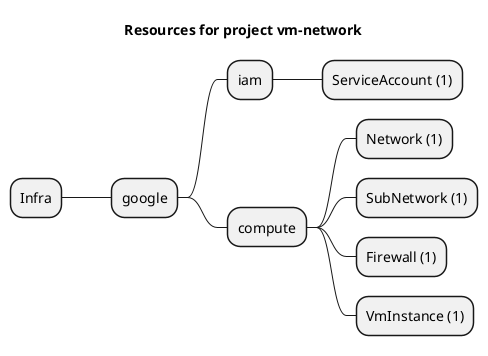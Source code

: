 @startmindmap
title Resources for project vm-network
skinparam monochrome true
+ Infra
++ google
+++ iam
++++ ServiceAccount (1)
+++ compute
++++ Network (1)
++++ SubNetwork (1)
++++ Firewall (1)
++++ VmInstance (1)
@endmindmap